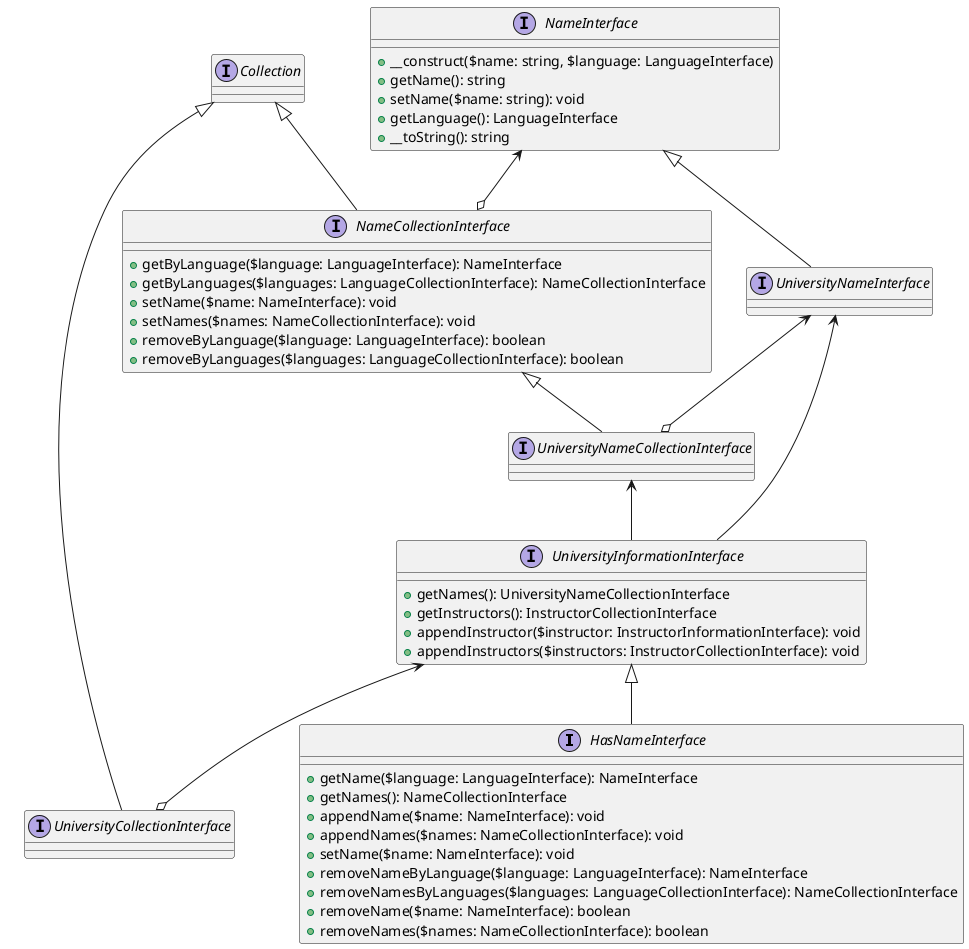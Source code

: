 @startuml

Interface HasNameInterface {
    +getName($language: LanguageInterface): NameInterface
    +getNames(): NameCollectionInterface
    +appendName($name: NameInterface): void
    +appendNames($names: NameCollectionInterface): void
    +setName($name: NameInterface): void
    +removeNameByLanguage($language: LanguageInterface): NameInterface
    +removeNamesByLanguages($languages: LanguageCollectionInterface): NameCollectionInterface
    +removeName($name: NameInterface): boolean
    +removeNames($names: NameCollectionInterface): boolean
}

interface UniversityCollectionInterface {
}

interface UniversityInformationInterface {
    +getNames(): UniversityNameCollectionInterface
    +getInstructors(): InstructorCollectionInterface
    +appendInstructor($instructor: InstructorInformationInterface): void
    +appendInstructors($instructors: InstructorCollectionInterface): void
}

interface Collection {
}

interface UniversityNameInterface {
}

interface UniversityNameCollectionInterface {
}

interface NameInterface {
    +__construct($name: string, $language: LanguageInterface)
    +getName(): string
    +setName($name: string): void
    +getLanguage(): LanguageInterface
    +__toString(): string
}

interface NameCollectionInterface {
    +getByLanguage($language: LanguageInterface): NameInterface
    +getByLanguages($languages: LanguageCollectionInterface): NameCollectionInterface
    +setName($name: NameInterface): void
    +setNames($names: NameCollectionInterface): void
    +removeByLanguage($language: LanguageInterface): boolean
    +removeByLanguages($languages: LanguageCollectionInterface): boolean
}

UniversityInformationInterface <|-- HasNameInterface

Collection <|-- UniversityCollectionInterface
UniversityInformationInterface <--o UniversityCollectionInterface

UniversityNameInterface <-- UniversityInformationInterface
UniversityNameCollectionInterface <-- UniversityInformationInterface

NameInterface <|-- UniversityNameInterface

UniversityNameInterface <--o UniversityNameCollectionInterface
NameCollectionInterface <|-- UniversityNameCollectionInterface

NameInterface <--o NameCollectionInterface
Collection <|-- NameCollectionInterface
@enduml